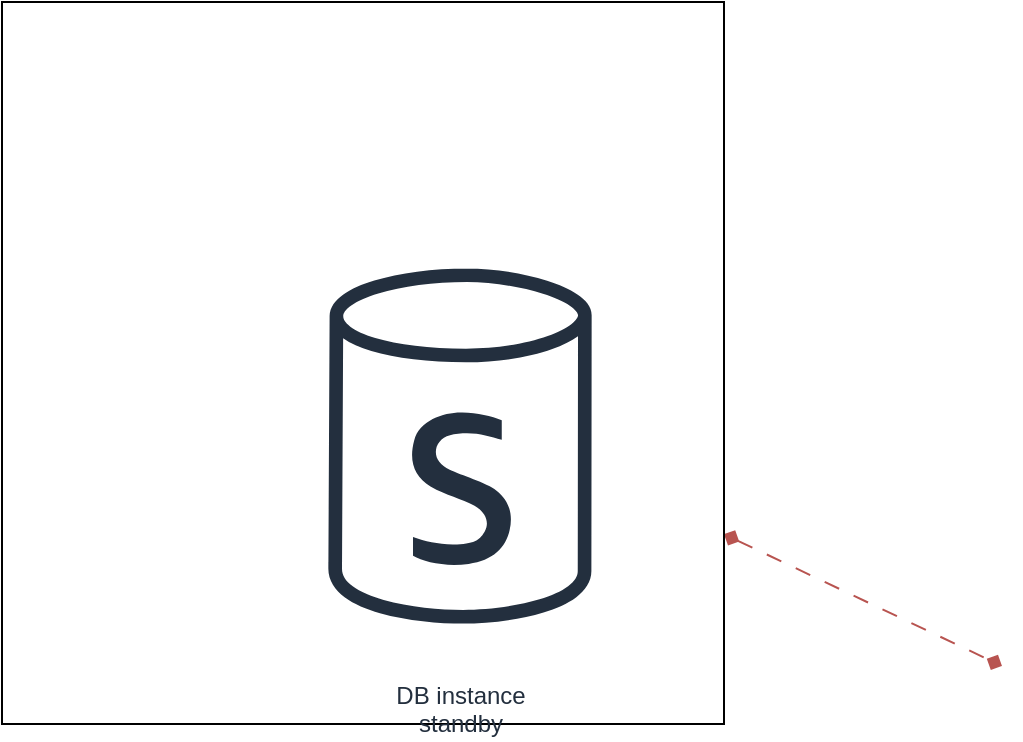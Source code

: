 <mxfile version="24.0.7" type="github" pages="2">
  <diagram name="Page-1" id="4yYHArnrtynO087Kgy8o">
    <mxGraphModel dx="1092" dy="772" grid="0" gridSize="10" guides="1" tooltips="1" connect="1" arrows="1" fold="1" page="0" pageScale="1" pageWidth="850" pageHeight="1100" math="0" shadow="0">
      <root>
        <mxCell id="0" />
        <mxCell id="1" parent="0" />
        <mxCell id="edjWUa_VjWjp11sONtuQ-2" style="rounded=0;orthogonalLoop=1;jettySize=auto;html=1;shadow=0;flowAnimation=1;flowAnimationDirection=normal;flowAnimationTimingFunction=linear;flowAnimationDuration=500;deletable=0;noJump=0;ignoreEdge=0;metaEdit=0;backgroundOutline=0;fixDash=0;elbow=vertical;startArrow=diamond;startFill=1;endArrow=diamond;endFill=1;fillColor=#f8cecc;strokeColor=#b85450;" parent="1" source="klVwMyB_pWeiYzeMNFRE-1" edge="1">
          <mxGeometry relative="1" as="geometry">
            <mxPoint x="750" y="493" as="targetPoint" />
          </mxGeometry>
        </mxCell>
        <mxCell id="klVwMyB_pWeiYzeMNFRE-1" value="" style="whiteSpace=wrap;html=1;aspect=fixed;" parent="1" vertex="1">
          <mxGeometry x="250" y="161" width="361" height="361" as="geometry" />
        </mxCell>
        <mxCell id="edjWUa_VjWjp11sONtuQ-1" value="DB instance&#xa;standby" style="sketch=0;outlineConnect=0;fontColor=#232F3E;gradientColor=none;strokeColor=#232F3E;fillColor=#ffffff;dashed=0;verticalLabelPosition=bottom;verticalAlign=top;align=center;html=1;fontSize=12;fontStyle=0;aspect=fixed;shape=mxgraph.aws4.resourceIcon;resIcon=mxgraph.aws4.db_instance_standby;" parent="1" vertex="1">
          <mxGeometry x="368" y="272" width="222" height="222" as="geometry" />
        </mxCell>
      </root>
    </mxGraphModel>
  </diagram>
  <diagram id="nhjVMy8eFHXANsjnAsLQ" name="Page-2">
    <mxGraphModel dx="1120" dy="806" grid="1" gridSize="10" guides="1" tooltips="1" connect="1" arrows="1" fold="1" page="1" pageScale="1" pageWidth="850" pageHeight="1100" math="0" shadow="0">
      <root>
        <mxCell id="0" />
        <mxCell id="1" parent="0" />
      </root>
    </mxGraphModel>
  </diagram>
</mxfile>
